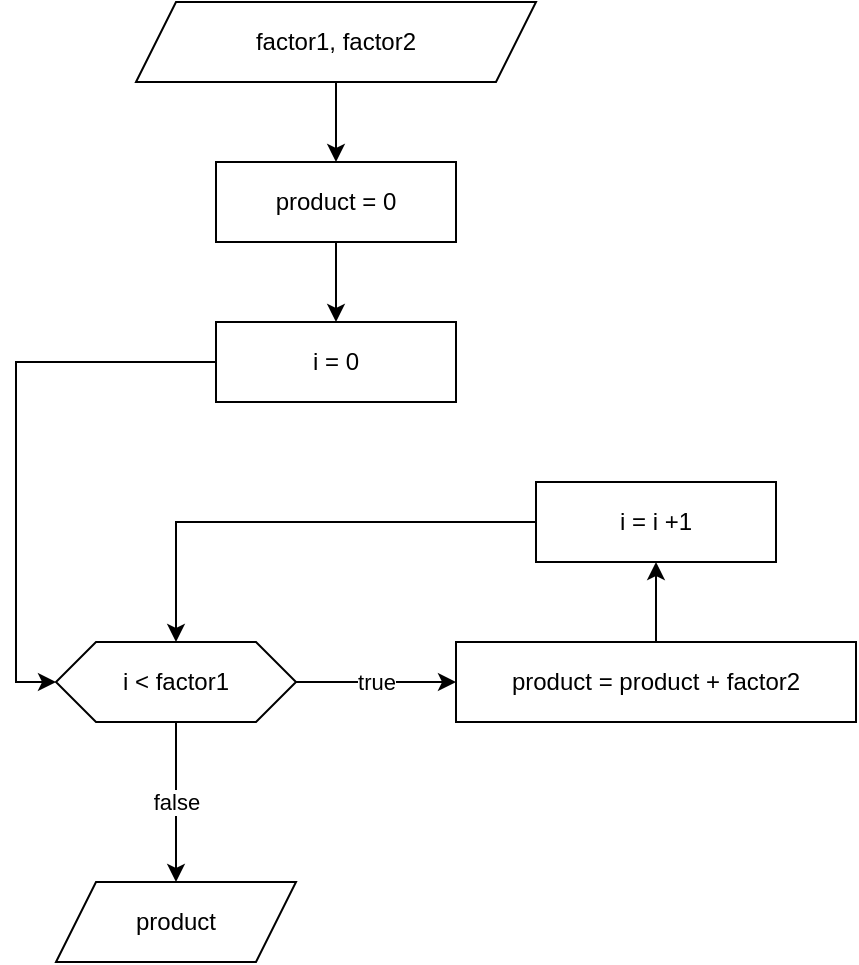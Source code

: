 <mxfile version="15.3.1" type="github"><diagram id="j8KFx5WTWOoLae__c0Ll" name="Page-1"><mxGraphModel dx="887" dy="736" grid="1" gridSize="10" guides="1" tooltips="1" connect="1" arrows="1" fold="1" page="1" pageScale="1" pageWidth="827" pageHeight="1169" math="0" shadow="0"><root><mxCell id="0"/><mxCell id="1" parent="0"/><mxCell id="yG0g2huWgPJNEWm6olb--10" style="edgeStyle=orthogonalEdgeStyle;rounded=0;orthogonalLoop=1;jettySize=auto;html=1;exitX=0.5;exitY=1;exitDx=0;exitDy=0;entryX=0.5;entryY=0;entryDx=0;entryDy=0;" edge="1" parent="1" source="yG0g2huWgPJNEWm6olb--2" target="yG0g2huWgPJNEWm6olb--6"><mxGeometry relative="1" as="geometry"/></mxCell><mxCell id="yG0g2huWgPJNEWm6olb--2" value="factor1, factor2" style="shape=parallelogram;perimeter=parallelogramPerimeter;whiteSpace=wrap;html=1;fixedSize=1;" vertex="1" parent="1"><mxGeometry x="240" y="120" width="200" height="40" as="geometry"/></mxCell><mxCell id="yG0g2huWgPJNEWm6olb--3" value="product" style="shape=parallelogram;perimeter=parallelogramPerimeter;whiteSpace=wrap;html=1;fixedSize=1;" vertex="1" parent="1"><mxGeometry x="200" y="560" width="120" height="40" as="geometry"/></mxCell><mxCell id="yG0g2huWgPJNEWm6olb--24" style="edgeStyle=orthogonalEdgeStyle;rounded=0;orthogonalLoop=1;jettySize=auto;html=1;exitX=0;exitY=0.5;exitDx=0;exitDy=0;entryX=0;entryY=0.5;entryDx=0;entryDy=0;" edge="1" parent="1" source="yG0g2huWgPJNEWm6olb--5" target="yG0g2huWgPJNEWm6olb--7"><mxGeometry relative="1" as="geometry"/></mxCell><mxCell id="yG0g2huWgPJNEWm6olb--5" value="i = 0" style="rounded=0;whiteSpace=wrap;html=1;" vertex="1" parent="1"><mxGeometry x="280" y="280" width="120" height="40" as="geometry"/></mxCell><mxCell id="yG0g2huWgPJNEWm6olb--11" style="edgeStyle=orthogonalEdgeStyle;rounded=0;orthogonalLoop=1;jettySize=auto;html=1;exitX=0.5;exitY=1;exitDx=0;exitDy=0;entryX=0.5;entryY=0;entryDx=0;entryDy=0;" edge="1" parent="1" source="yG0g2huWgPJNEWm6olb--6" target="yG0g2huWgPJNEWm6olb--5"><mxGeometry relative="1" as="geometry"/></mxCell><mxCell id="yG0g2huWgPJNEWm6olb--6" value="product = 0" style="rounded=0;whiteSpace=wrap;html=1;" vertex="1" parent="1"><mxGeometry x="280" y="200" width="120" height="40" as="geometry"/></mxCell><mxCell id="yG0g2huWgPJNEWm6olb--18" value="true" style="edgeStyle=orthogonalEdgeStyle;rounded=0;orthogonalLoop=1;jettySize=auto;html=1;exitX=1;exitY=0.5;exitDx=0;exitDy=0;entryX=0;entryY=0.5;entryDx=0;entryDy=0;" edge="1" parent="1" source="yG0g2huWgPJNEWm6olb--7" target="yG0g2huWgPJNEWm6olb--4"><mxGeometry relative="1" as="geometry"><mxPoint x="360" y="460" as="targetPoint"/></mxGeometry></mxCell><mxCell id="yG0g2huWgPJNEWm6olb--7" value="i &amp;lt; factor1" style="shape=hexagon;perimeter=hexagonPerimeter2;whiteSpace=wrap;html=1;fixedSize=1;" vertex="1" parent="1"><mxGeometry x="200" y="440" width="120" height="40" as="geometry"/></mxCell><mxCell id="yG0g2huWgPJNEWm6olb--28" style="edgeStyle=orthogonalEdgeStyle;rounded=0;orthogonalLoop=1;jettySize=auto;html=1;exitX=0;exitY=0.5;exitDx=0;exitDy=0;entryX=0.5;entryY=0;entryDx=0;entryDy=0;" edge="1" parent="1" source="yG0g2huWgPJNEWm6olb--8" target="yG0g2huWgPJNEWm6olb--7"><mxGeometry relative="1" as="geometry"/></mxCell><mxCell id="yG0g2huWgPJNEWm6olb--8" value="i&amp;nbsp;= i +1" style="rounded=0;whiteSpace=wrap;html=1;" vertex="1" parent="1"><mxGeometry x="440" y="360" width="120" height="40" as="geometry"/></mxCell><mxCell id="yG0g2huWgPJNEWm6olb--20" style="edgeStyle=orthogonalEdgeStyle;rounded=0;orthogonalLoop=1;jettySize=auto;html=1;exitX=0.5;exitY=0;exitDx=0;exitDy=0;entryX=0.5;entryY=1;entryDx=0;entryDy=0;" edge="1" parent="1" source="yG0g2huWgPJNEWm6olb--4" target="yG0g2huWgPJNEWm6olb--8"><mxGeometry relative="1" as="geometry"/></mxCell><mxCell id="yG0g2huWgPJNEWm6olb--4" value="product = product + factor2" style="rounded=0;whiteSpace=wrap;html=1;" vertex="1" parent="1"><mxGeometry x="400" y="440" width="200" height="40" as="geometry"/></mxCell><mxCell id="yG0g2huWgPJNEWm6olb--21" value="false" style="endArrow=classic;html=1;exitX=0.5;exitY=1;exitDx=0;exitDy=0;" edge="1" parent="1" source="yG0g2huWgPJNEWm6olb--7" target="yG0g2huWgPJNEWm6olb--3"><mxGeometry width="50" height="50" relative="1" as="geometry"><mxPoint x="270" y="390" as="sourcePoint"/><mxPoint x="320" y="340" as="targetPoint"/></mxGeometry></mxCell></root></mxGraphModel></diagram></mxfile>